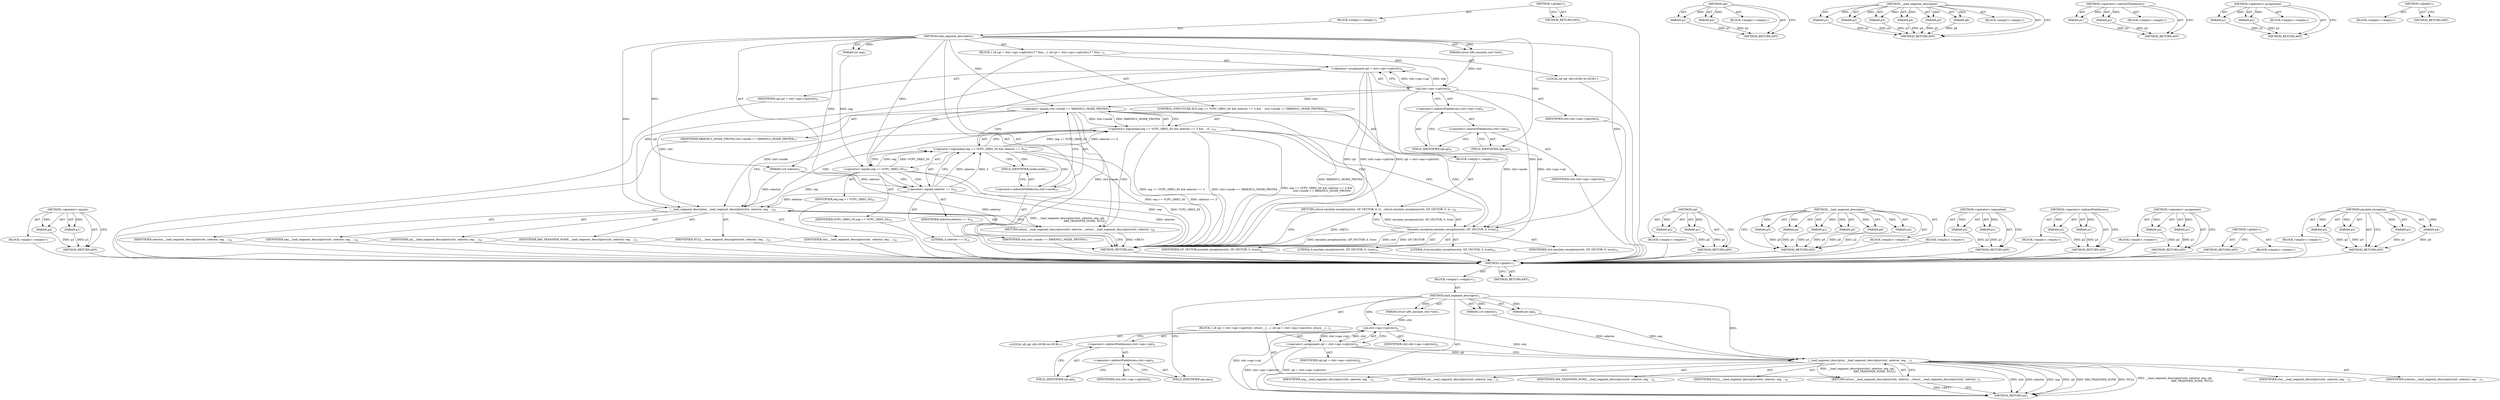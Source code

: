 digraph "emulate_exception" {
vulnerable_6 [label=<(METHOD,&lt;global&gt;)<SUB>1</SUB>>];
vulnerable_7 [label=<(BLOCK,&lt;empty&gt;,&lt;empty&gt;)<SUB>1</SUB>>];
vulnerable_8 [label=<(METHOD,load_segment_descriptor)<SUB>1</SUB>>];
vulnerable_9 [label=<(PARAM,struct x86_emulate_ctxt *ctxt)<SUB>1</SUB>>];
vulnerable_10 [label=<(PARAM,u16 selector)<SUB>2</SUB>>];
vulnerable_11 [label=<(PARAM,int seg)<SUB>2</SUB>>];
vulnerable_12 [label=<(BLOCK,{
 	u8 cpl = ctxt-&gt;ops-&gt;cpl(ctxt);
 	return __l...,{
 	u8 cpl = ctxt-&gt;ops-&gt;cpl(ctxt);
 	return __l...)<SUB>3</SUB>>];
vulnerable_13 [label="<(LOCAL,u8 cpl: u8)<SUB>4</SUB>>"];
vulnerable_14 [label=<(&lt;operator&gt;.assignment,cpl = ctxt-&gt;ops-&gt;cpl(ctxt))<SUB>4</SUB>>];
vulnerable_15 [label=<(IDENTIFIER,cpl,cpl = ctxt-&gt;ops-&gt;cpl(ctxt))<SUB>4</SUB>>];
vulnerable_16 [label=<(cpl,ctxt-&gt;ops-&gt;cpl(ctxt))<SUB>4</SUB>>];
vulnerable_17 [label=<(&lt;operator&gt;.indirectFieldAccess,ctxt-&gt;ops-&gt;cpl)<SUB>4</SUB>>];
vulnerable_18 [label=<(&lt;operator&gt;.indirectFieldAccess,ctxt-&gt;ops)<SUB>4</SUB>>];
vulnerable_19 [label=<(IDENTIFIER,ctxt,ctxt-&gt;ops-&gt;cpl(ctxt))<SUB>4</SUB>>];
vulnerable_20 [label=<(FIELD_IDENTIFIER,ops,ops)<SUB>4</SUB>>];
vulnerable_21 [label=<(FIELD_IDENTIFIER,cpl,cpl)<SUB>4</SUB>>];
vulnerable_22 [label=<(IDENTIFIER,ctxt,ctxt-&gt;ops-&gt;cpl(ctxt))<SUB>4</SUB>>];
vulnerable_23 [label=<(RETURN,return __load_segment_descriptor(ctxt, selector...,return __load_segment_descriptor(ctxt, selector...)<SUB>5</SUB>>];
vulnerable_24 [label=<(__load_segment_descriptor,__load_segment_descriptor(ctxt, selector, seg, ...)<SUB>5</SUB>>];
vulnerable_25 [label=<(IDENTIFIER,ctxt,__load_segment_descriptor(ctxt, selector, seg, ...)<SUB>5</SUB>>];
vulnerable_26 [label=<(IDENTIFIER,selector,__load_segment_descriptor(ctxt, selector, seg, ...)<SUB>5</SUB>>];
vulnerable_27 [label=<(IDENTIFIER,seg,__load_segment_descriptor(ctxt, selector, seg, ...)<SUB>5</SUB>>];
vulnerable_28 [label=<(IDENTIFIER,cpl,__load_segment_descriptor(ctxt, selector, seg, ...)<SUB>5</SUB>>];
vulnerable_29 [label=<(IDENTIFIER,X86_TRANSFER_NONE,__load_segment_descriptor(ctxt, selector, seg, ...)<SUB>6</SUB>>];
vulnerable_30 [label=<(IDENTIFIER,NULL,__load_segment_descriptor(ctxt, selector, seg, ...)<SUB>6</SUB>>];
vulnerable_31 [label=<(METHOD_RETURN,int)<SUB>1</SUB>>];
vulnerable_33 [label=<(METHOD_RETURN,ANY)<SUB>1</SUB>>];
vulnerable_59 [label=<(METHOD,cpl)>];
vulnerable_60 [label=<(PARAM,p1)>];
vulnerable_61 [label=<(PARAM,p2)>];
vulnerable_62 [label=<(BLOCK,&lt;empty&gt;,&lt;empty&gt;)>];
vulnerable_63 [label=<(METHOD_RETURN,ANY)>];
vulnerable_69 [label=<(METHOD,__load_segment_descriptor)>];
vulnerable_70 [label=<(PARAM,p1)>];
vulnerable_71 [label=<(PARAM,p2)>];
vulnerable_72 [label=<(PARAM,p3)>];
vulnerable_73 [label=<(PARAM,p4)>];
vulnerable_74 [label=<(PARAM,p5)>];
vulnerable_75 [label=<(PARAM,p6)>];
vulnerable_76 [label=<(BLOCK,&lt;empty&gt;,&lt;empty&gt;)>];
vulnerable_77 [label=<(METHOD_RETURN,ANY)>];
vulnerable_64 [label=<(METHOD,&lt;operator&gt;.indirectFieldAccess)>];
vulnerable_65 [label=<(PARAM,p1)>];
vulnerable_66 [label=<(PARAM,p2)>];
vulnerable_67 [label=<(BLOCK,&lt;empty&gt;,&lt;empty&gt;)>];
vulnerable_68 [label=<(METHOD_RETURN,ANY)>];
vulnerable_54 [label=<(METHOD,&lt;operator&gt;.assignment)>];
vulnerable_55 [label=<(PARAM,p1)>];
vulnerable_56 [label=<(PARAM,p2)>];
vulnerable_57 [label=<(BLOCK,&lt;empty&gt;,&lt;empty&gt;)>];
vulnerable_58 [label=<(METHOD_RETURN,ANY)>];
vulnerable_48 [label=<(METHOD,&lt;global&gt;)<SUB>1</SUB>>];
vulnerable_49 [label=<(BLOCK,&lt;empty&gt;,&lt;empty&gt;)>];
vulnerable_50 [label=<(METHOD_RETURN,ANY)>];
fixed_97 [label=<(METHOD,&lt;operator&gt;.equals)>];
fixed_98 [label=<(PARAM,p1)>];
fixed_99 [label=<(PARAM,p2)>];
fixed_100 [label=<(BLOCK,&lt;empty&gt;,&lt;empty&gt;)>];
fixed_101 [label=<(METHOD_RETURN,ANY)>];
fixed_6 [label=<(METHOD,&lt;global&gt;)<SUB>1</SUB>>];
fixed_7 [label=<(BLOCK,&lt;empty&gt;,&lt;empty&gt;)<SUB>1</SUB>>];
fixed_8 [label=<(METHOD,load_segment_descriptor)<SUB>1</SUB>>];
fixed_9 [label=<(PARAM,struct x86_emulate_ctxt *ctxt)<SUB>1</SUB>>];
fixed_10 [label=<(PARAM,u16 selector)<SUB>2</SUB>>];
fixed_11 [label=<(PARAM,int seg)<SUB>2</SUB>>];
fixed_12 [label=<(BLOCK,{
 	u8 cpl = ctxt-&gt;ops-&gt;cpl(ctxt);

	/*
	 * Non...,{
 	u8 cpl = ctxt-&gt;ops-&gt;cpl(ctxt);

	/*
	 * Non...)<SUB>3</SUB>>];
fixed_13 [label="<(LOCAL,u8 cpl: u8)<SUB>4</SUB>>"];
fixed_14 [label=<(&lt;operator&gt;.assignment,cpl = ctxt-&gt;ops-&gt;cpl(ctxt))<SUB>4</SUB>>];
fixed_15 [label=<(IDENTIFIER,cpl,cpl = ctxt-&gt;ops-&gt;cpl(ctxt))<SUB>4</SUB>>];
fixed_16 [label=<(cpl,ctxt-&gt;ops-&gt;cpl(ctxt))<SUB>4</SUB>>];
fixed_17 [label=<(&lt;operator&gt;.indirectFieldAccess,ctxt-&gt;ops-&gt;cpl)<SUB>4</SUB>>];
fixed_18 [label=<(&lt;operator&gt;.indirectFieldAccess,ctxt-&gt;ops)<SUB>4</SUB>>];
fixed_19 [label=<(IDENTIFIER,ctxt,ctxt-&gt;ops-&gt;cpl(ctxt))<SUB>4</SUB>>];
fixed_20 [label=<(FIELD_IDENTIFIER,ops,ops)<SUB>4</SUB>>];
fixed_21 [label=<(FIELD_IDENTIFIER,cpl,cpl)<SUB>4</SUB>>];
fixed_22 [label=<(IDENTIFIER,ctxt,ctxt-&gt;ops-&gt;cpl(ctxt))<SUB>4</SUB>>];
fixed_23 [label=<(CONTROL_STRUCTURE,IF,if (seg == VCPU_SREG_SS &amp;&amp; selector == 3 &amp;&amp;
	    ctxt-&gt;mode == X86EMUL_MODE_PROT64))<SUB>16</SUB>>];
fixed_24 [label=<(&lt;operator&gt;.logicalAnd,seg == VCPU_SREG_SS &amp;&amp; selector == 3 &amp;&amp;
	    ct...)<SUB>16</SUB>>];
fixed_25 [label=<(&lt;operator&gt;.logicalAnd,seg == VCPU_SREG_SS &amp;&amp; selector == 3)<SUB>16</SUB>>];
fixed_26 [label=<(&lt;operator&gt;.equals,seg == VCPU_SREG_SS)<SUB>16</SUB>>];
fixed_27 [label=<(IDENTIFIER,seg,seg == VCPU_SREG_SS)<SUB>16</SUB>>];
fixed_28 [label=<(IDENTIFIER,VCPU_SREG_SS,seg == VCPU_SREG_SS)<SUB>16</SUB>>];
fixed_29 [label=<(&lt;operator&gt;.equals,selector == 3)<SUB>16</SUB>>];
fixed_30 [label=<(IDENTIFIER,selector,selector == 3)<SUB>16</SUB>>];
fixed_31 [label=<(LITERAL,3,selector == 3)<SUB>16</SUB>>];
fixed_32 [label=<(&lt;operator&gt;.equals,ctxt-&gt;mode == X86EMUL_MODE_PROT64)<SUB>17</SUB>>];
fixed_33 [label=<(&lt;operator&gt;.indirectFieldAccess,ctxt-&gt;mode)<SUB>17</SUB>>];
fixed_34 [label=<(IDENTIFIER,ctxt,ctxt-&gt;mode == X86EMUL_MODE_PROT64)<SUB>17</SUB>>];
fixed_35 [label=<(FIELD_IDENTIFIER,mode,mode)<SUB>17</SUB>>];
fixed_36 [label=<(IDENTIFIER,X86EMUL_MODE_PROT64,ctxt-&gt;mode == X86EMUL_MODE_PROT64)<SUB>17</SUB>>];
fixed_37 [label=<(BLOCK,&lt;empty&gt;,&lt;empty&gt;)<SUB>18</SUB>>];
fixed_38 [label=<(RETURN,return emulate_exception(ctxt, GP_VECTOR, 0, tr...,return emulate_exception(ctxt, GP_VECTOR, 0, tr...)<SUB>18</SUB>>];
fixed_39 [label=<(emulate_exception,emulate_exception(ctxt, GP_VECTOR, 0, true))<SUB>18</SUB>>];
fixed_40 [label=<(IDENTIFIER,ctxt,emulate_exception(ctxt, GP_VECTOR, 0, true))<SUB>18</SUB>>];
fixed_41 [label=<(IDENTIFIER,GP_VECTOR,emulate_exception(ctxt, GP_VECTOR, 0, true))<SUB>18</SUB>>];
fixed_42 [label=<(LITERAL,0,emulate_exception(ctxt, GP_VECTOR, 0, true))<SUB>18</SUB>>];
fixed_43 [label=<(LITERAL,true,emulate_exception(ctxt, GP_VECTOR, 0, true))<SUB>18</SUB>>];
fixed_44 [label=<(RETURN,return __load_segment_descriptor(ctxt, selector...,return __load_segment_descriptor(ctxt, selector...)<SUB>20</SUB>>];
fixed_45 [label=<(__load_segment_descriptor,__load_segment_descriptor(ctxt, selector, seg, ...)<SUB>20</SUB>>];
fixed_46 [label=<(IDENTIFIER,ctxt,__load_segment_descriptor(ctxt, selector, seg, ...)<SUB>20</SUB>>];
fixed_47 [label=<(IDENTIFIER,selector,__load_segment_descriptor(ctxt, selector, seg, ...)<SUB>20</SUB>>];
fixed_48 [label=<(IDENTIFIER,seg,__load_segment_descriptor(ctxt, selector, seg, ...)<SUB>20</SUB>>];
fixed_49 [label=<(IDENTIFIER,cpl,__load_segment_descriptor(ctxt, selector, seg, ...)<SUB>20</SUB>>];
fixed_50 [label=<(IDENTIFIER,X86_TRANSFER_NONE,__load_segment_descriptor(ctxt, selector, seg, ...)<SUB>21</SUB>>];
fixed_51 [label=<(IDENTIFIER,NULL,__load_segment_descriptor(ctxt, selector, seg, ...)<SUB>21</SUB>>];
fixed_52 [label=<(METHOD_RETURN,int)<SUB>1</SUB>>];
fixed_54 [label=<(METHOD_RETURN,ANY)<SUB>1</SUB>>];
fixed_82 [label=<(METHOD,cpl)>];
fixed_83 [label=<(PARAM,p1)>];
fixed_84 [label=<(PARAM,p2)>];
fixed_85 [label=<(BLOCK,&lt;empty&gt;,&lt;empty&gt;)>];
fixed_86 [label=<(METHOD_RETURN,ANY)>];
fixed_109 [label=<(METHOD,__load_segment_descriptor)>];
fixed_110 [label=<(PARAM,p1)>];
fixed_111 [label=<(PARAM,p2)>];
fixed_112 [label=<(PARAM,p3)>];
fixed_113 [label=<(PARAM,p4)>];
fixed_114 [label=<(PARAM,p5)>];
fixed_115 [label=<(PARAM,p6)>];
fixed_116 [label=<(BLOCK,&lt;empty&gt;,&lt;empty&gt;)>];
fixed_117 [label=<(METHOD_RETURN,ANY)>];
fixed_92 [label=<(METHOD,&lt;operator&gt;.logicalAnd)>];
fixed_93 [label=<(PARAM,p1)>];
fixed_94 [label=<(PARAM,p2)>];
fixed_95 [label=<(BLOCK,&lt;empty&gt;,&lt;empty&gt;)>];
fixed_96 [label=<(METHOD_RETURN,ANY)>];
fixed_87 [label=<(METHOD,&lt;operator&gt;.indirectFieldAccess)>];
fixed_88 [label=<(PARAM,p1)>];
fixed_89 [label=<(PARAM,p2)>];
fixed_90 [label=<(BLOCK,&lt;empty&gt;,&lt;empty&gt;)>];
fixed_91 [label=<(METHOD_RETURN,ANY)>];
fixed_77 [label=<(METHOD,&lt;operator&gt;.assignment)>];
fixed_78 [label=<(PARAM,p1)>];
fixed_79 [label=<(PARAM,p2)>];
fixed_80 [label=<(BLOCK,&lt;empty&gt;,&lt;empty&gt;)>];
fixed_81 [label=<(METHOD_RETURN,ANY)>];
fixed_71 [label=<(METHOD,&lt;global&gt;)<SUB>1</SUB>>];
fixed_72 [label=<(BLOCK,&lt;empty&gt;,&lt;empty&gt;)>];
fixed_73 [label=<(METHOD_RETURN,ANY)>];
fixed_102 [label=<(METHOD,emulate_exception)>];
fixed_103 [label=<(PARAM,p1)>];
fixed_104 [label=<(PARAM,p2)>];
fixed_105 [label=<(PARAM,p3)>];
fixed_106 [label=<(PARAM,p4)>];
fixed_107 [label=<(BLOCK,&lt;empty&gt;,&lt;empty&gt;)>];
fixed_108 [label=<(METHOD_RETURN,ANY)>];
vulnerable_6 -> vulnerable_7  [key=0, label="AST: "];
vulnerable_6 -> vulnerable_33  [key=0, label="AST: "];
vulnerable_6 -> vulnerable_33  [key=1, label="CFG: "];
vulnerable_7 -> vulnerable_8  [key=0, label="AST: "];
vulnerable_8 -> vulnerable_9  [key=0, label="AST: "];
vulnerable_8 -> vulnerable_9  [key=1, label="DDG: "];
vulnerable_8 -> vulnerable_10  [key=0, label="AST: "];
vulnerable_8 -> vulnerable_10  [key=1, label="DDG: "];
vulnerable_8 -> vulnerable_11  [key=0, label="AST: "];
vulnerable_8 -> vulnerable_11  [key=1, label="DDG: "];
vulnerable_8 -> vulnerable_12  [key=0, label="AST: "];
vulnerable_8 -> vulnerable_31  [key=0, label="AST: "];
vulnerable_8 -> vulnerable_20  [key=0, label="CFG: "];
vulnerable_8 -> vulnerable_16  [key=0, label="DDG: "];
vulnerable_8 -> vulnerable_24  [key=0, label="DDG: "];
vulnerable_9 -> vulnerable_16  [key=0, label="DDG: ctxt"];
vulnerable_10 -> vulnerable_24  [key=0, label="DDG: selector"];
vulnerable_11 -> vulnerable_24  [key=0, label="DDG: seg"];
vulnerable_12 -> vulnerable_13  [key=0, label="AST: "];
vulnerable_12 -> vulnerable_14  [key=0, label="AST: "];
vulnerable_12 -> vulnerable_23  [key=0, label="AST: "];
vulnerable_14 -> vulnerable_15  [key=0, label="AST: "];
vulnerable_14 -> vulnerable_16  [key=0, label="AST: "];
vulnerable_14 -> vulnerable_24  [key=0, label="CFG: "];
vulnerable_14 -> vulnerable_24  [key=1, label="DDG: cpl"];
vulnerable_14 -> vulnerable_31  [key=0, label="DDG: ctxt-&gt;ops-&gt;cpl(ctxt)"];
vulnerable_14 -> vulnerable_31  [key=1, label="DDG: cpl = ctxt-&gt;ops-&gt;cpl(ctxt)"];
vulnerable_16 -> vulnerable_17  [key=0, label="AST: "];
vulnerable_16 -> vulnerable_22  [key=0, label="AST: "];
vulnerable_16 -> vulnerable_14  [key=0, label="CFG: "];
vulnerable_16 -> vulnerable_14  [key=1, label="DDG: ctxt-&gt;ops-&gt;cpl"];
vulnerable_16 -> vulnerable_14  [key=2, label="DDG: ctxt"];
vulnerable_16 -> vulnerable_31  [key=0, label="DDG: ctxt-&gt;ops-&gt;cpl"];
vulnerable_16 -> vulnerable_24  [key=0, label="DDG: ctxt"];
vulnerable_17 -> vulnerable_18  [key=0, label="AST: "];
vulnerable_17 -> vulnerable_21  [key=0, label="AST: "];
vulnerable_17 -> vulnerable_16  [key=0, label="CFG: "];
vulnerable_18 -> vulnerable_19  [key=0, label="AST: "];
vulnerable_18 -> vulnerable_20  [key=0, label="AST: "];
vulnerable_18 -> vulnerable_21  [key=0, label="CFG: "];
vulnerable_20 -> vulnerable_18  [key=0, label="CFG: "];
vulnerable_21 -> vulnerable_17  [key=0, label="CFG: "];
vulnerable_23 -> vulnerable_24  [key=0, label="AST: "];
vulnerable_23 -> vulnerable_31  [key=0, label="CFG: "];
vulnerable_23 -> vulnerable_31  [key=1, label="DDG: &lt;RET&gt;"];
vulnerable_24 -> vulnerable_25  [key=0, label="AST: "];
vulnerable_24 -> vulnerable_26  [key=0, label="AST: "];
vulnerable_24 -> vulnerable_27  [key=0, label="AST: "];
vulnerable_24 -> vulnerable_28  [key=0, label="AST: "];
vulnerable_24 -> vulnerable_29  [key=0, label="AST: "];
vulnerable_24 -> vulnerable_30  [key=0, label="AST: "];
vulnerable_24 -> vulnerable_23  [key=0, label="CFG: "];
vulnerable_24 -> vulnerable_23  [key=1, label="DDG: __load_segment_descriptor(ctxt, selector, seg, cpl,
 					 X86_TRANSFER_NONE, NULL)"];
vulnerable_24 -> vulnerable_31  [key=0, label="DDG: ctxt"];
vulnerable_24 -> vulnerable_31  [key=1, label="DDG: selector"];
vulnerable_24 -> vulnerable_31  [key=2, label="DDG: seg"];
vulnerable_24 -> vulnerable_31  [key=3, label="DDG: cpl"];
vulnerable_24 -> vulnerable_31  [key=4, label="DDG: X86_TRANSFER_NONE"];
vulnerable_24 -> vulnerable_31  [key=5, label="DDG: NULL"];
vulnerable_24 -> vulnerable_31  [key=6, label="DDG: __load_segment_descriptor(ctxt, selector, seg, cpl,
 					 X86_TRANSFER_NONE, NULL)"];
vulnerable_59 -> vulnerable_60  [key=0, label="AST: "];
vulnerable_59 -> vulnerable_60  [key=1, label="DDG: "];
vulnerable_59 -> vulnerable_62  [key=0, label="AST: "];
vulnerable_59 -> vulnerable_61  [key=0, label="AST: "];
vulnerable_59 -> vulnerable_61  [key=1, label="DDG: "];
vulnerable_59 -> vulnerable_63  [key=0, label="AST: "];
vulnerable_59 -> vulnerable_63  [key=1, label="CFG: "];
vulnerable_60 -> vulnerable_63  [key=0, label="DDG: p1"];
vulnerable_61 -> vulnerable_63  [key=0, label="DDG: p2"];
vulnerable_69 -> vulnerable_70  [key=0, label="AST: "];
vulnerable_69 -> vulnerable_70  [key=1, label="DDG: "];
vulnerable_69 -> vulnerable_76  [key=0, label="AST: "];
vulnerable_69 -> vulnerable_71  [key=0, label="AST: "];
vulnerable_69 -> vulnerable_71  [key=1, label="DDG: "];
vulnerable_69 -> vulnerable_77  [key=0, label="AST: "];
vulnerable_69 -> vulnerable_77  [key=1, label="CFG: "];
vulnerable_69 -> vulnerable_72  [key=0, label="AST: "];
vulnerable_69 -> vulnerable_72  [key=1, label="DDG: "];
vulnerable_69 -> vulnerable_73  [key=0, label="AST: "];
vulnerable_69 -> vulnerable_73  [key=1, label="DDG: "];
vulnerable_69 -> vulnerable_74  [key=0, label="AST: "];
vulnerable_69 -> vulnerable_74  [key=1, label="DDG: "];
vulnerable_69 -> vulnerable_75  [key=0, label="AST: "];
vulnerable_69 -> vulnerable_75  [key=1, label="DDG: "];
vulnerable_70 -> vulnerable_77  [key=0, label="DDG: p1"];
vulnerable_71 -> vulnerable_77  [key=0, label="DDG: p2"];
vulnerable_72 -> vulnerable_77  [key=0, label="DDG: p3"];
vulnerable_73 -> vulnerable_77  [key=0, label="DDG: p4"];
vulnerable_74 -> vulnerable_77  [key=0, label="DDG: p5"];
vulnerable_75 -> vulnerable_77  [key=0, label="DDG: p6"];
vulnerable_64 -> vulnerable_65  [key=0, label="AST: "];
vulnerable_64 -> vulnerable_65  [key=1, label="DDG: "];
vulnerable_64 -> vulnerable_67  [key=0, label="AST: "];
vulnerable_64 -> vulnerable_66  [key=0, label="AST: "];
vulnerable_64 -> vulnerable_66  [key=1, label="DDG: "];
vulnerable_64 -> vulnerable_68  [key=0, label="AST: "];
vulnerable_64 -> vulnerable_68  [key=1, label="CFG: "];
vulnerable_65 -> vulnerable_68  [key=0, label="DDG: p1"];
vulnerable_66 -> vulnerable_68  [key=0, label="DDG: p2"];
vulnerable_54 -> vulnerable_55  [key=0, label="AST: "];
vulnerable_54 -> vulnerable_55  [key=1, label="DDG: "];
vulnerable_54 -> vulnerable_57  [key=0, label="AST: "];
vulnerable_54 -> vulnerable_56  [key=0, label="AST: "];
vulnerable_54 -> vulnerable_56  [key=1, label="DDG: "];
vulnerable_54 -> vulnerable_58  [key=0, label="AST: "];
vulnerable_54 -> vulnerable_58  [key=1, label="CFG: "];
vulnerable_55 -> vulnerable_58  [key=0, label="DDG: p1"];
vulnerable_56 -> vulnerable_58  [key=0, label="DDG: p2"];
vulnerable_48 -> vulnerable_49  [key=0, label="AST: "];
vulnerable_48 -> vulnerable_50  [key=0, label="AST: "];
vulnerable_48 -> vulnerable_50  [key=1, label="CFG: "];
fixed_97 -> fixed_98  [key=0, label="AST: "];
fixed_97 -> fixed_98  [key=1, label="DDG: "];
fixed_97 -> fixed_100  [key=0, label="AST: "];
fixed_97 -> fixed_99  [key=0, label="AST: "];
fixed_97 -> fixed_99  [key=1, label="DDG: "];
fixed_97 -> fixed_101  [key=0, label="AST: "];
fixed_97 -> fixed_101  [key=1, label="CFG: "];
fixed_98 -> fixed_101  [key=0, label="DDG: p1"];
fixed_99 -> fixed_101  [key=0, label="DDG: p2"];
fixed_100 -> vulnerable_6  [key=0];
fixed_101 -> vulnerable_6  [key=0];
fixed_6 -> fixed_7  [key=0, label="AST: "];
fixed_6 -> fixed_54  [key=0, label="AST: "];
fixed_6 -> fixed_54  [key=1, label="CFG: "];
fixed_7 -> fixed_8  [key=0, label="AST: "];
fixed_8 -> fixed_9  [key=0, label="AST: "];
fixed_8 -> fixed_9  [key=1, label="DDG: "];
fixed_8 -> fixed_10  [key=0, label="AST: "];
fixed_8 -> fixed_10  [key=1, label="DDG: "];
fixed_8 -> fixed_11  [key=0, label="AST: "];
fixed_8 -> fixed_11  [key=1, label="DDG: "];
fixed_8 -> fixed_12  [key=0, label="AST: "];
fixed_8 -> fixed_52  [key=0, label="AST: "];
fixed_8 -> fixed_20  [key=0, label="CFG: "];
fixed_8 -> fixed_16  [key=0, label="DDG: "];
fixed_8 -> fixed_45  [key=0, label="DDG: "];
fixed_8 -> fixed_32  [key=0, label="DDG: "];
fixed_8 -> fixed_26  [key=0, label="DDG: "];
fixed_8 -> fixed_29  [key=0, label="DDG: "];
fixed_8 -> fixed_39  [key=0, label="DDG: "];
fixed_9 -> fixed_16  [key=0, label="DDG: ctxt"];
fixed_10 -> fixed_52  [key=0, label="DDG: selector"];
fixed_10 -> fixed_45  [key=0, label="DDG: selector"];
fixed_10 -> fixed_29  [key=0, label="DDG: selector"];
fixed_11 -> fixed_26  [key=0, label="DDG: seg"];
fixed_12 -> fixed_13  [key=0, label="AST: "];
fixed_12 -> fixed_14  [key=0, label="AST: "];
fixed_12 -> fixed_23  [key=0, label="AST: "];
fixed_12 -> fixed_44  [key=0, label="AST: "];
fixed_13 -> vulnerable_6  [key=0];
fixed_14 -> fixed_15  [key=0, label="AST: "];
fixed_14 -> fixed_16  [key=0, label="AST: "];
fixed_14 -> fixed_26  [key=0, label="CFG: "];
fixed_14 -> fixed_52  [key=0, label="DDG: cpl"];
fixed_14 -> fixed_52  [key=1, label="DDG: ctxt-&gt;ops-&gt;cpl(ctxt)"];
fixed_14 -> fixed_52  [key=2, label="DDG: cpl = ctxt-&gt;ops-&gt;cpl(ctxt)"];
fixed_14 -> fixed_45  [key=0, label="DDG: cpl"];
fixed_15 -> vulnerable_6  [key=0];
fixed_16 -> fixed_17  [key=0, label="AST: "];
fixed_16 -> fixed_22  [key=0, label="AST: "];
fixed_16 -> fixed_14  [key=0, label="CFG: "];
fixed_16 -> fixed_14  [key=1, label="DDG: ctxt-&gt;ops-&gt;cpl"];
fixed_16 -> fixed_14  [key=2, label="DDG: ctxt"];
fixed_16 -> fixed_52  [key=0, label="DDG: ctxt-&gt;ops-&gt;cpl"];
fixed_16 -> fixed_45  [key=0, label="DDG: ctxt"];
fixed_16 -> fixed_32  [key=0, label="DDG: ctxt"];
fixed_16 -> fixed_39  [key=0, label="DDG: ctxt"];
fixed_17 -> fixed_18  [key=0, label="AST: "];
fixed_17 -> fixed_21  [key=0, label="AST: "];
fixed_17 -> fixed_16  [key=0, label="CFG: "];
fixed_18 -> fixed_19  [key=0, label="AST: "];
fixed_18 -> fixed_20  [key=0, label="AST: "];
fixed_18 -> fixed_21  [key=0, label="CFG: "];
fixed_19 -> vulnerable_6  [key=0];
fixed_20 -> fixed_18  [key=0, label="CFG: "];
fixed_21 -> fixed_17  [key=0, label="CFG: "];
fixed_22 -> vulnerable_6  [key=0];
fixed_23 -> fixed_24  [key=0, label="AST: "];
fixed_23 -> fixed_37  [key=0, label="AST: "];
fixed_24 -> fixed_25  [key=0, label="AST: "];
fixed_24 -> fixed_32  [key=0, label="AST: "];
fixed_24 -> fixed_39  [key=0, label="CFG: "];
fixed_24 -> fixed_39  [key=1, label="CDG: "];
fixed_24 -> fixed_45  [key=0, label="CFG: "];
fixed_24 -> fixed_45  [key=1, label="CDG: "];
fixed_24 -> fixed_52  [key=0, label="DDG: seg == VCPU_SREG_SS &amp;&amp; selector == 3"];
fixed_24 -> fixed_52  [key=1, label="DDG: ctxt-&gt;mode == X86EMUL_MODE_PROT64"];
fixed_24 -> fixed_52  [key=2, label="DDG: seg == VCPU_SREG_SS &amp;&amp; selector == 3 &amp;&amp;
	    ctxt-&gt;mode == X86EMUL_MODE_PROT64"];
fixed_24 -> fixed_44  [key=0, label="CDG: "];
fixed_24 -> fixed_38  [key=0, label="CDG: "];
fixed_25 -> fixed_26  [key=0, label="AST: "];
fixed_25 -> fixed_29  [key=0, label="AST: "];
fixed_25 -> fixed_24  [key=0, label="CFG: "];
fixed_25 -> fixed_24  [key=1, label="DDG: seg == VCPU_SREG_SS"];
fixed_25 -> fixed_24  [key=2, label="DDG: selector == 3"];
fixed_25 -> fixed_35  [key=0, label="CFG: "];
fixed_25 -> fixed_35  [key=1, label="CDG: "];
fixed_25 -> fixed_52  [key=0, label="DDG: seg == VCPU_SREG_SS"];
fixed_25 -> fixed_52  [key=1, label="DDG: selector == 3"];
fixed_25 -> fixed_32  [key=0, label="CDG: "];
fixed_25 -> fixed_33  [key=0, label="CDG: "];
fixed_26 -> fixed_27  [key=0, label="AST: "];
fixed_26 -> fixed_28  [key=0, label="AST: "];
fixed_26 -> fixed_25  [key=0, label="CFG: "];
fixed_26 -> fixed_25  [key=1, label="DDG: seg"];
fixed_26 -> fixed_25  [key=2, label="DDG: VCPU_SREG_SS"];
fixed_26 -> fixed_29  [key=0, label="CFG: "];
fixed_26 -> fixed_29  [key=1, label="CDG: "];
fixed_26 -> fixed_52  [key=0, label="DDG: seg"];
fixed_26 -> fixed_52  [key=1, label="DDG: VCPU_SREG_SS"];
fixed_26 -> fixed_45  [key=0, label="DDG: seg"];
fixed_27 -> vulnerable_6  [key=0];
fixed_28 -> vulnerable_6  [key=0];
fixed_29 -> fixed_30  [key=0, label="AST: "];
fixed_29 -> fixed_31  [key=0, label="AST: "];
fixed_29 -> fixed_25  [key=0, label="CFG: "];
fixed_29 -> fixed_25  [key=1, label="DDG: selector"];
fixed_29 -> fixed_25  [key=2, label="DDG: 3"];
fixed_29 -> fixed_52  [key=0, label="DDG: selector"];
fixed_29 -> fixed_45  [key=0, label="DDG: selector"];
fixed_30 -> vulnerable_6  [key=0];
fixed_31 -> vulnerable_6  [key=0];
fixed_32 -> fixed_33  [key=0, label="AST: "];
fixed_32 -> fixed_36  [key=0, label="AST: "];
fixed_32 -> fixed_24  [key=0, label="CFG: "];
fixed_32 -> fixed_24  [key=1, label="DDG: ctxt-&gt;mode"];
fixed_32 -> fixed_24  [key=2, label="DDG: X86EMUL_MODE_PROT64"];
fixed_32 -> fixed_52  [key=0, label="DDG: ctxt-&gt;mode"];
fixed_32 -> fixed_52  [key=1, label="DDG: X86EMUL_MODE_PROT64"];
fixed_32 -> fixed_45  [key=0, label="DDG: ctxt-&gt;mode"];
fixed_32 -> fixed_39  [key=0, label="DDG: ctxt-&gt;mode"];
fixed_33 -> fixed_34  [key=0, label="AST: "];
fixed_33 -> fixed_35  [key=0, label="AST: "];
fixed_33 -> fixed_32  [key=0, label="CFG: "];
fixed_34 -> vulnerable_6  [key=0];
fixed_35 -> fixed_33  [key=0, label="CFG: "];
fixed_36 -> vulnerable_6  [key=0];
fixed_37 -> fixed_38  [key=0, label="AST: "];
fixed_38 -> fixed_39  [key=0, label="AST: "];
fixed_38 -> fixed_52  [key=0, label="CFG: "];
fixed_38 -> fixed_52  [key=1, label="DDG: &lt;RET&gt;"];
fixed_39 -> fixed_40  [key=0, label="AST: "];
fixed_39 -> fixed_41  [key=0, label="AST: "];
fixed_39 -> fixed_42  [key=0, label="AST: "];
fixed_39 -> fixed_43  [key=0, label="AST: "];
fixed_39 -> fixed_38  [key=0, label="CFG: "];
fixed_39 -> fixed_38  [key=1, label="DDG: emulate_exception(ctxt, GP_VECTOR, 0, true)"];
fixed_39 -> fixed_52  [key=0, label="DDG: ctxt"];
fixed_39 -> fixed_52  [key=1, label="DDG: GP_VECTOR"];
fixed_39 -> fixed_52  [key=2, label="DDG: emulate_exception(ctxt, GP_VECTOR, 0, true)"];
fixed_40 -> vulnerable_6  [key=0];
fixed_41 -> vulnerable_6  [key=0];
fixed_42 -> vulnerable_6  [key=0];
fixed_43 -> vulnerable_6  [key=0];
fixed_44 -> fixed_45  [key=0, label="AST: "];
fixed_44 -> fixed_52  [key=0, label="CFG: "];
fixed_44 -> fixed_52  [key=1, label="DDG: &lt;RET&gt;"];
fixed_45 -> fixed_46  [key=0, label="AST: "];
fixed_45 -> fixed_47  [key=0, label="AST: "];
fixed_45 -> fixed_48  [key=0, label="AST: "];
fixed_45 -> fixed_49  [key=0, label="AST: "];
fixed_45 -> fixed_50  [key=0, label="AST: "];
fixed_45 -> fixed_51  [key=0, label="AST: "];
fixed_45 -> fixed_44  [key=0, label="CFG: "];
fixed_45 -> fixed_44  [key=1, label="DDG: __load_segment_descriptor(ctxt, selector, seg, cpl,
 					 X86_TRANSFER_NONE, NULL)"];
fixed_46 -> vulnerable_6  [key=0];
fixed_47 -> vulnerable_6  [key=0];
fixed_48 -> vulnerable_6  [key=0];
fixed_49 -> vulnerable_6  [key=0];
fixed_50 -> vulnerable_6  [key=0];
fixed_51 -> vulnerable_6  [key=0];
fixed_52 -> vulnerable_6  [key=0];
fixed_54 -> vulnerable_6  [key=0];
fixed_82 -> fixed_83  [key=0, label="AST: "];
fixed_82 -> fixed_83  [key=1, label="DDG: "];
fixed_82 -> fixed_85  [key=0, label="AST: "];
fixed_82 -> fixed_84  [key=0, label="AST: "];
fixed_82 -> fixed_84  [key=1, label="DDG: "];
fixed_82 -> fixed_86  [key=0, label="AST: "];
fixed_82 -> fixed_86  [key=1, label="CFG: "];
fixed_83 -> fixed_86  [key=0, label="DDG: p1"];
fixed_84 -> fixed_86  [key=0, label="DDG: p2"];
fixed_85 -> vulnerable_6  [key=0];
fixed_86 -> vulnerable_6  [key=0];
fixed_109 -> fixed_110  [key=0, label="AST: "];
fixed_109 -> fixed_110  [key=1, label="DDG: "];
fixed_109 -> fixed_116  [key=0, label="AST: "];
fixed_109 -> fixed_111  [key=0, label="AST: "];
fixed_109 -> fixed_111  [key=1, label="DDG: "];
fixed_109 -> fixed_117  [key=0, label="AST: "];
fixed_109 -> fixed_117  [key=1, label="CFG: "];
fixed_109 -> fixed_112  [key=0, label="AST: "];
fixed_109 -> fixed_112  [key=1, label="DDG: "];
fixed_109 -> fixed_113  [key=0, label="AST: "];
fixed_109 -> fixed_113  [key=1, label="DDG: "];
fixed_109 -> fixed_114  [key=0, label="AST: "];
fixed_109 -> fixed_114  [key=1, label="DDG: "];
fixed_109 -> fixed_115  [key=0, label="AST: "];
fixed_109 -> fixed_115  [key=1, label="DDG: "];
fixed_110 -> fixed_117  [key=0, label="DDG: p1"];
fixed_111 -> fixed_117  [key=0, label="DDG: p2"];
fixed_112 -> fixed_117  [key=0, label="DDG: p3"];
fixed_113 -> fixed_117  [key=0, label="DDG: p4"];
fixed_114 -> fixed_117  [key=0, label="DDG: p5"];
fixed_115 -> fixed_117  [key=0, label="DDG: p6"];
fixed_116 -> vulnerable_6  [key=0];
fixed_117 -> vulnerable_6  [key=0];
fixed_92 -> fixed_93  [key=0, label="AST: "];
fixed_92 -> fixed_93  [key=1, label="DDG: "];
fixed_92 -> fixed_95  [key=0, label="AST: "];
fixed_92 -> fixed_94  [key=0, label="AST: "];
fixed_92 -> fixed_94  [key=1, label="DDG: "];
fixed_92 -> fixed_96  [key=0, label="AST: "];
fixed_92 -> fixed_96  [key=1, label="CFG: "];
fixed_93 -> fixed_96  [key=0, label="DDG: p1"];
fixed_94 -> fixed_96  [key=0, label="DDG: p2"];
fixed_95 -> vulnerable_6  [key=0];
fixed_96 -> vulnerable_6  [key=0];
fixed_87 -> fixed_88  [key=0, label="AST: "];
fixed_87 -> fixed_88  [key=1, label="DDG: "];
fixed_87 -> fixed_90  [key=0, label="AST: "];
fixed_87 -> fixed_89  [key=0, label="AST: "];
fixed_87 -> fixed_89  [key=1, label="DDG: "];
fixed_87 -> fixed_91  [key=0, label="AST: "];
fixed_87 -> fixed_91  [key=1, label="CFG: "];
fixed_88 -> fixed_91  [key=0, label="DDG: p1"];
fixed_89 -> fixed_91  [key=0, label="DDG: p2"];
fixed_90 -> vulnerable_6  [key=0];
fixed_91 -> vulnerable_6  [key=0];
fixed_77 -> fixed_78  [key=0, label="AST: "];
fixed_77 -> fixed_78  [key=1, label="DDG: "];
fixed_77 -> fixed_80  [key=0, label="AST: "];
fixed_77 -> fixed_79  [key=0, label="AST: "];
fixed_77 -> fixed_79  [key=1, label="DDG: "];
fixed_77 -> fixed_81  [key=0, label="AST: "];
fixed_77 -> fixed_81  [key=1, label="CFG: "];
fixed_78 -> fixed_81  [key=0, label="DDG: p1"];
fixed_79 -> fixed_81  [key=0, label="DDG: p2"];
fixed_80 -> vulnerable_6  [key=0];
fixed_81 -> vulnerable_6  [key=0];
fixed_71 -> fixed_72  [key=0, label="AST: "];
fixed_71 -> fixed_73  [key=0, label="AST: "];
fixed_71 -> fixed_73  [key=1, label="CFG: "];
fixed_72 -> vulnerable_6  [key=0];
fixed_73 -> vulnerable_6  [key=0];
fixed_102 -> fixed_103  [key=0, label="AST: "];
fixed_102 -> fixed_103  [key=1, label="DDG: "];
fixed_102 -> fixed_107  [key=0, label="AST: "];
fixed_102 -> fixed_104  [key=0, label="AST: "];
fixed_102 -> fixed_104  [key=1, label="DDG: "];
fixed_102 -> fixed_108  [key=0, label="AST: "];
fixed_102 -> fixed_108  [key=1, label="CFG: "];
fixed_102 -> fixed_105  [key=0, label="AST: "];
fixed_102 -> fixed_105  [key=1, label="DDG: "];
fixed_102 -> fixed_106  [key=0, label="AST: "];
fixed_102 -> fixed_106  [key=1, label="DDG: "];
fixed_103 -> fixed_108  [key=0, label="DDG: p1"];
fixed_104 -> fixed_108  [key=0, label="DDG: p2"];
fixed_105 -> fixed_108  [key=0, label="DDG: p3"];
fixed_106 -> fixed_108  [key=0, label="DDG: p4"];
fixed_107 -> vulnerable_6  [key=0];
fixed_108 -> vulnerable_6  [key=0];
}
